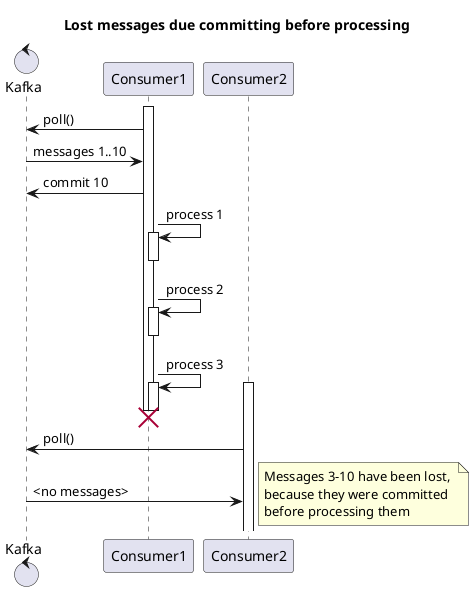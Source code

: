 @startuml
title Lost messages due committing before processing
control Kafka
participant Consumer1
participant Consumer2

activate Consumer1
Consumer1 -> Kafka: poll()

Kafka -> Consumer1: messages 1..10
Consumer1 -> Kafka: commit 10

Consumer1 -> Consumer1: process 1
activate Consumer1
deactivate Consumer1

Consumer1 -> Consumer1: process 2
activate Consumer1
deactivate Consumer1

Consumer1 -> Consumer1: process 3
activate Consumer1
deactivate Consumer1
destroy Consumer1

activate Consumer2
Consumer2 -> Kafka: poll()
Kafka -> Consumer2: <no messages>
note right
Messages 3-10 have been lost, 
because they were committed 
before processing them
end note

@enduml